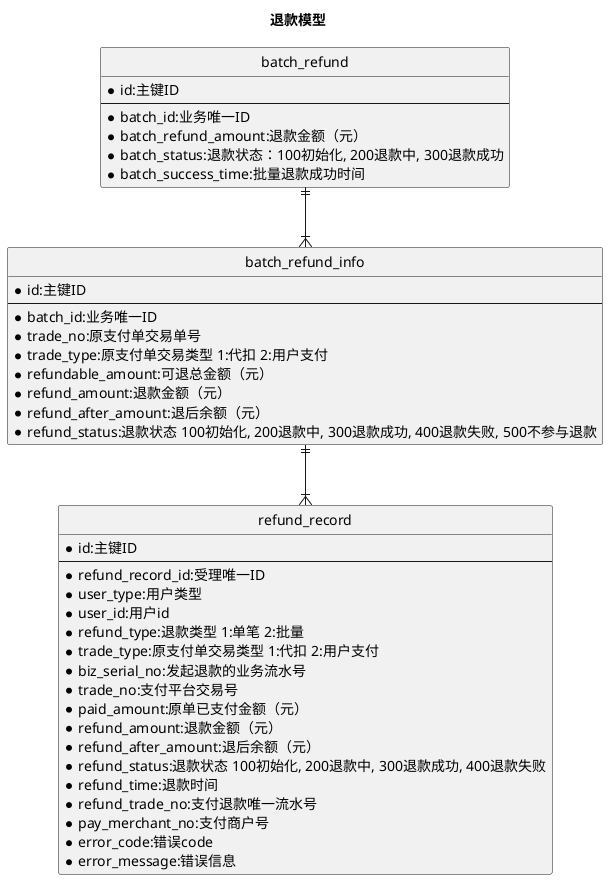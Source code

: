 @startuml

title 退款模型

'隐藏类标'
hide circle

'使用直线'
skinparam linetype ortho

entity "batch_refund" {
*id:主键ID
--
*batch_id:业务唯一ID
*batch_refund_amount:退款金额（元）
*batch_status:退款状态：100初始化, 200退款中, 300退款成功
*batch_success_time:批量退款成功时间
}

entity "batch_refund_info" {
*id:主键ID
--
*batch_id:业务唯一ID
*trade_no:原支付单交易单号
*trade_type:原支付单交易类型 1:代扣 2:用户支付
*refundable_amount:可退总金额（元）
*refund_amount:退款金额（元）
*refund_after_amount:退后余额（元）
*refund_status:退款状态 100初始化, 200退款中, 300退款成功, 400退款失败, 500不参与退款
}

entity "refund_record" {
*id:主键ID
--
*refund_record_id:受理唯一ID
*user_type:用户类型
*user_id:用户id
*refund_type:退款类型 1:单笔 2:批量
*trade_type:原支付单交易类型 1:代扣 2:用户支付
*biz_serial_no:发起退款的业务流水号
*trade_no:支付平台交易号
*paid_amount:原单已支付金额（元）
*refund_amount:退款金额（元）
*refund_after_amount:退后余额（元）
*refund_status:退款状态 100初始化, 200退款中, 300退款成功, 400退款失败
*refund_time:退款时间
*refund_trade_no:支付退款唯一流水号
*pay_merchant_no:支付商户号
*error_code:错误code
*error_message:错误信息
}

'一对多'
batch_refund ||--|{ batch_refund_info
'一对多'
batch_refund_info ||--|{ refund_record

@enduml
